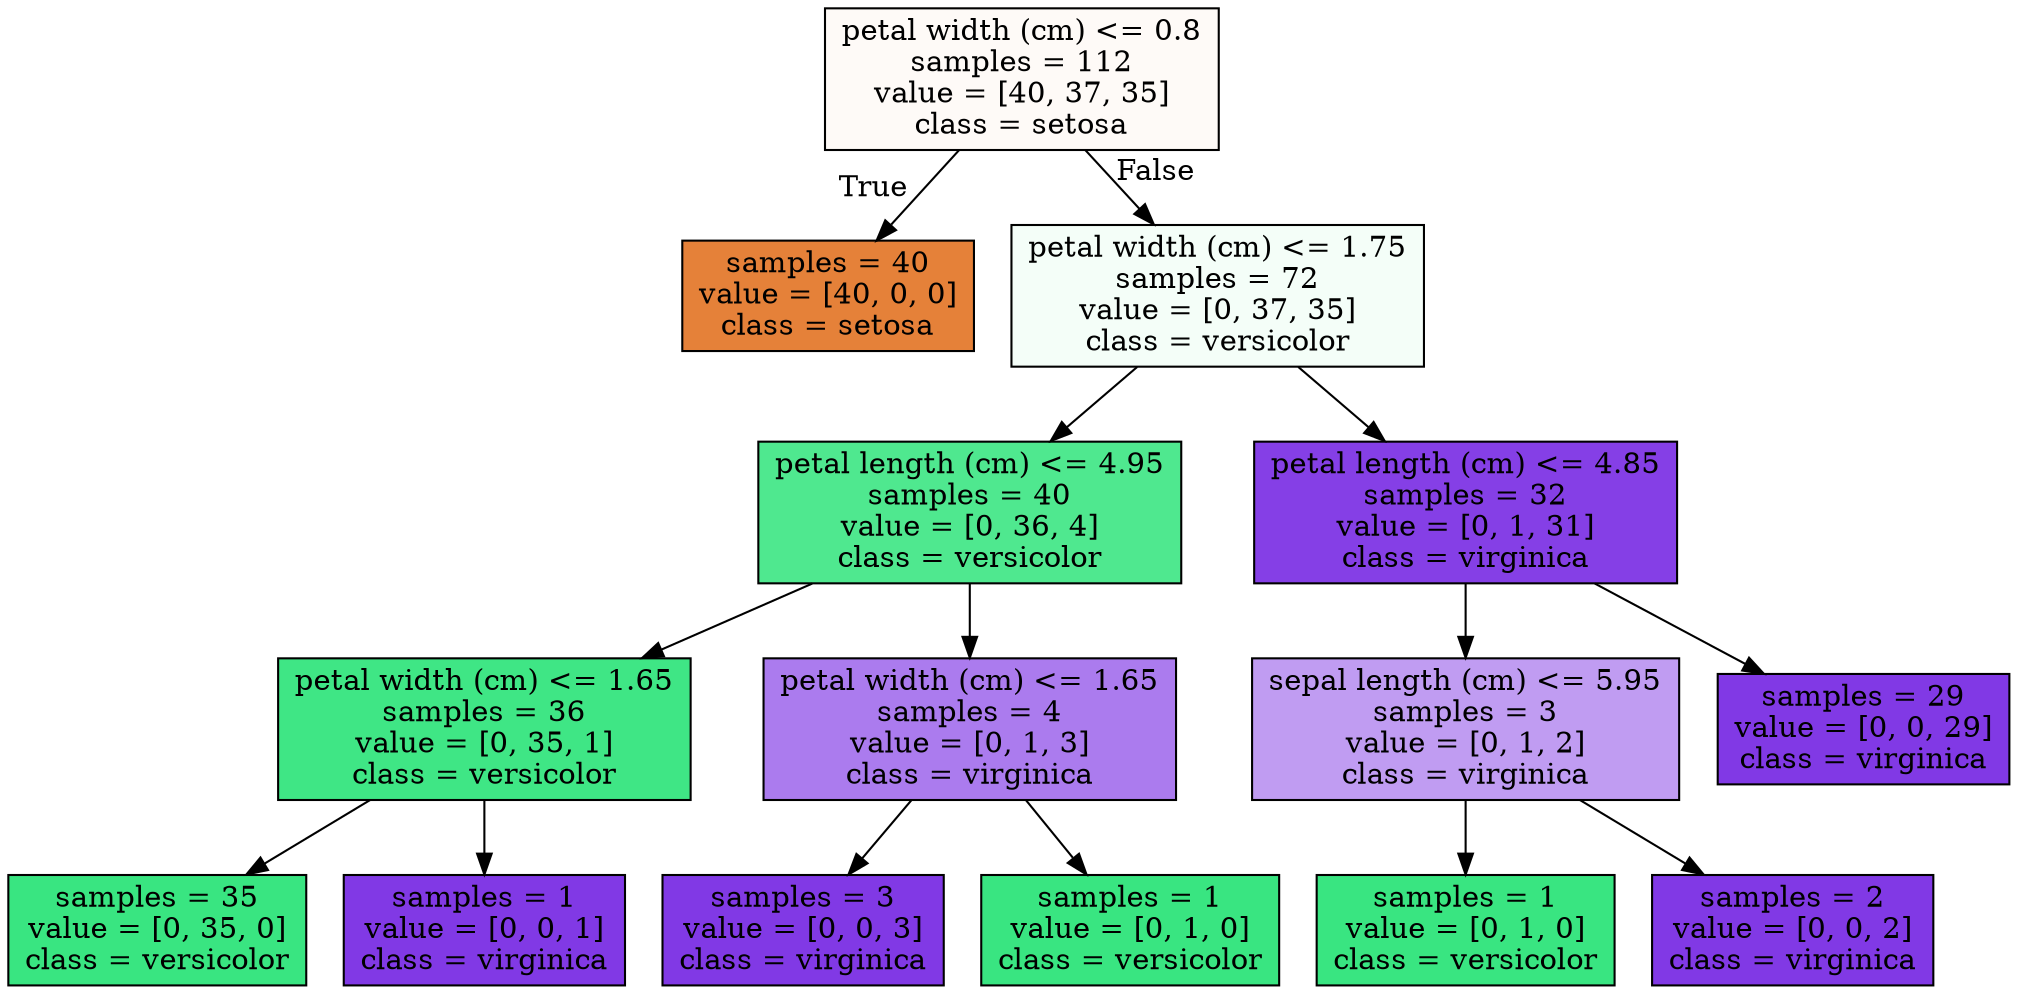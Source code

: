 digraph Tree {
node [shape=box, style="filled", color="black"] ;
0 [label="petal width (cm) <= 0.8\nsamples = 112\nvalue = [40, 37, 35]\nclass = setosa", fillcolor="#fefaf7"] ;
1 [label="samples = 40\nvalue = [40, 0, 0]\nclass = setosa", fillcolor="#e58139"] ;
0 -> 1 [labeldistance=2.5, labelangle=45, headlabel="True"] ;
2 [label="petal width (cm) <= 1.75\nsamples = 72\nvalue = [0, 37, 35]\nclass = versicolor", fillcolor="#f4fef8"] ;
0 -> 2 [labeldistance=2.5, labelangle=-45, headlabel="False"] ;
3 [label="petal length (cm) <= 4.95\nsamples = 40\nvalue = [0, 36, 4]\nclass = versicolor", fillcolor="#4fe88f"] ;
2 -> 3 ;
4 [label="petal width (cm) <= 1.65\nsamples = 36\nvalue = [0, 35, 1]\nclass = versicolor", fillcolor="#3fe685"] ;
3 -> 4 ;
5 [label="samples = 35\nvalue = [0, 35, 0]\nclass = versicolor", fillcolor="#39e581"] ;
4 -> 5 ;
6 [label="samples = 1\nvalue = [0, 0, 1]\nclass = virginica", fillcolor="#8139e5"] ;
4 -> 6 ;
7 [label="petal width (cm) <= 1.65\nsamples = 4\nvalue = [0, 1, 3]\nclass = virginica", fillcolor="#ab7bee"] ;
3 -> 7 ;
8 [label="samples = 3\nvalue = [0, 0, 3]\nclass = virginica", fillcolor="#8139e5"] ;
7 -> 8 ;
9 [label="samples = 1\nvalue = [0, 1, 0]\nclass = versicolor", fillcolor="#39e581"] ;
7 -> 9 ;
10 [label="petal length (cm) <= 4.85\nsamples = 32\nvalue = [0, 1, 31]\nclass = virginica", fillcolor="#853fe6"] ;
2 -> 10 ;
11 [label="sepal length (cm) <= 5.95\nsamples = 3\nvalue = [0, 1, 2]\nclass = virginica", fillcolor="#c09cf2"] ;
10 -> 11 ;
12 [label="samples = 1\nvalue = [0, 1, 0]\nclass = versicolor", fillcolor="#39e581"] ;
11 -> 12 ;
13 [label="samples = 2\nvalue = [0, 0, 2]\nclass = virginica", fillcolor="#8139e5"] ;
11 -> 13 ;
14 [label="samples = 29\nvalue = [0, 0, 29]\nclass = virginica", fillcolor="#8139e5"] ;
10 -> 14 ;
}